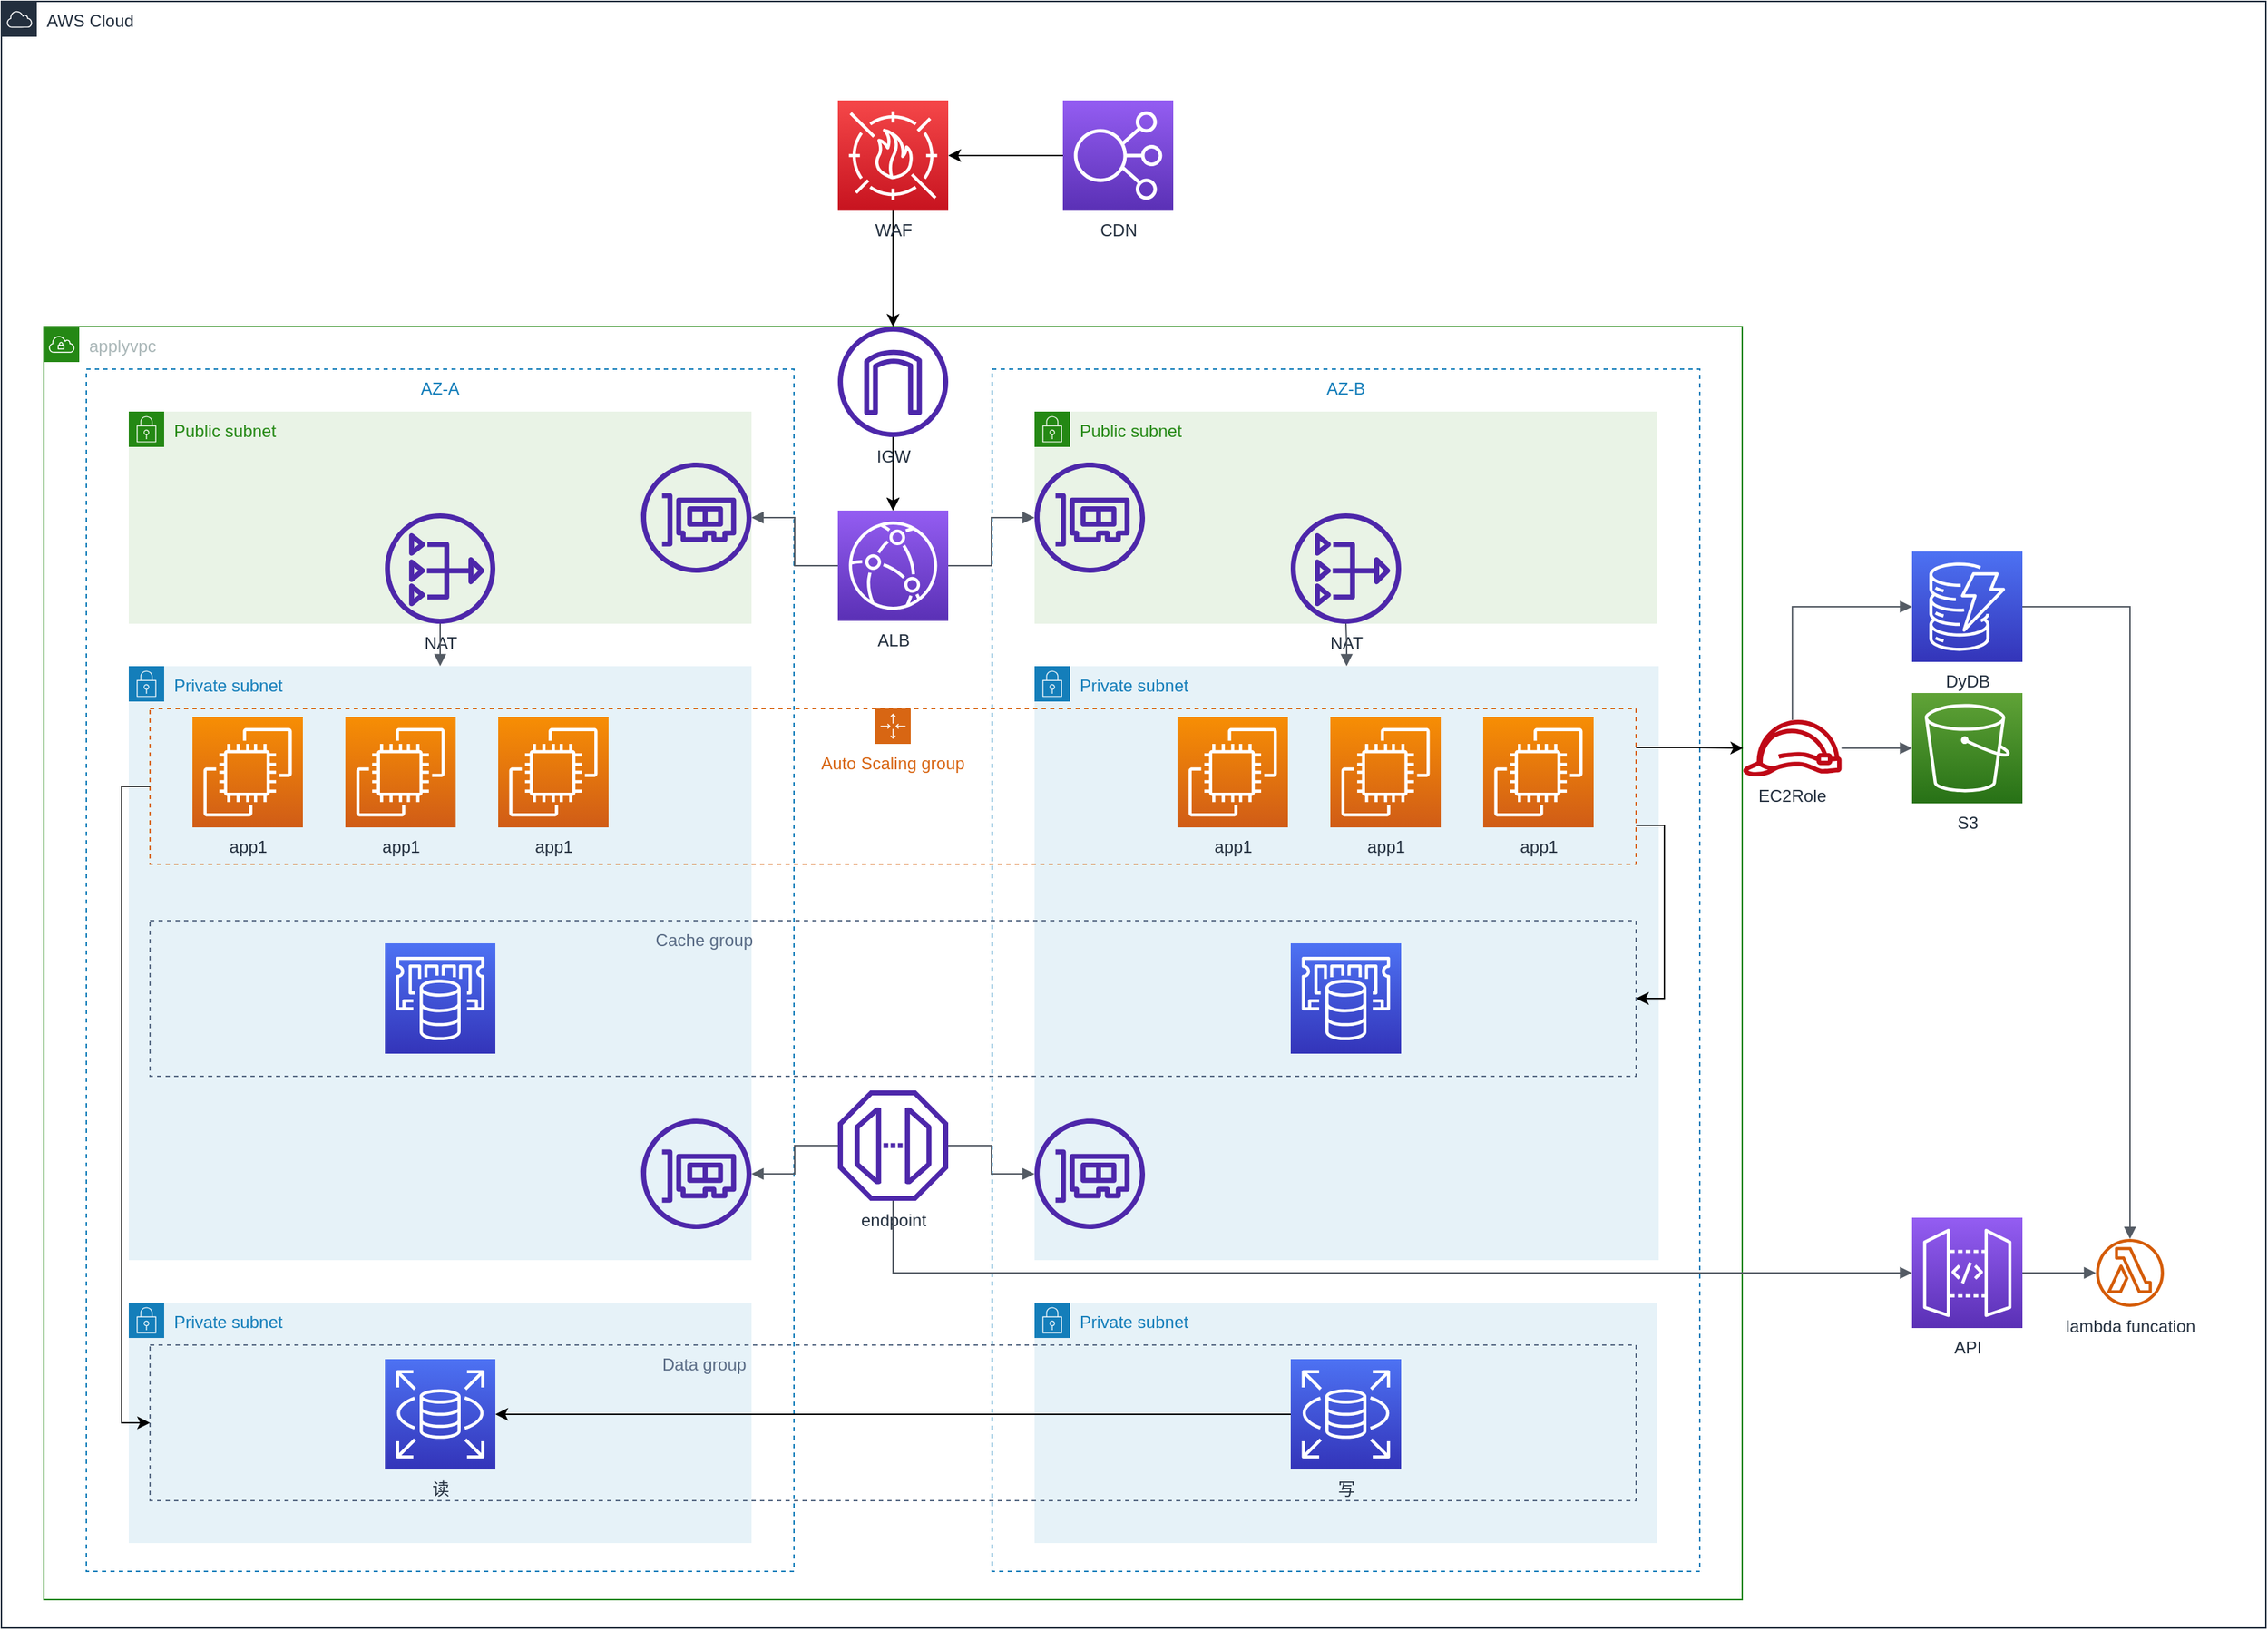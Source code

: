 <mxfile version="21.6.8" type="device">
  <diagram name="第 1 页" id="4O1U1El7lJUe7alZoGo6">
    <mxGraphModel dx="1206" dy="809" grid="1" gridSize="10" guides="1" tooltips="1" connect="1" arrows="1" fold="1" page="1" pageScale="1" pageWidth="827" pageHeight="1169" math="0" shadow="0">
      <root>
        <mxCell id="0" />
        <mxCell id="1" parent="0" />
        <mxCell id="W4qglKuqp0p8A0Aiy3vL-168" value="AWS Cloud" style="points=[[0,0],[0.25,0],[0.5,0],[0.75,0],[1,0],[1,0.25],[1,0.5],[1,0.75],[1,1],[0.75,1],[0.5,1],[0.25,1],[0,1],[0,0.75],[0,0.5],[0,0.25]];outlineConnect=0;gradientColor=none;html=1;whiteSpace=wrap;fontSize=12;fontStyle=0;container=1;pointerEvents=0;collapsible=0;recursiveResize=0;shape=mxgraph.aws4.group;grIcon=mxgraph.aws4.group_aws_cloud;strokeColor=#232F3E;fillColor=none;verticalAlign=top;align=left;spacingLeft=30;fontColor=#232F3E;dashed=0;" parent="1" vertex="1">
          <mxGeometry x="90" y="90" width="1600" height="1150" as="geometry" />
        </mxCell>
        <mxCell id="W4qglKuqp0p8A0Aiy3vL-203" value="applyvpc" style="points=[[0,0],[0.25,0],[0.5,0],[0.75,0],[1,0],[1,0.25],[1,0.5],[1,0.75],[1,1],[0.75,1],[0.5,1],[0.25,1],[0,1],[0,0.75],[0,0.5],[0,0.25]];outlineConnect=0;gradientColor=none;html=1;whiteSpace=wrap;fontSize=12;fontStyle=0;container=1;pointerEvents=0;collapsible=0;recursiveResize=0;shape=mxgraph.aws4.group;grIcon=mxgraph.aws4.group_vpc;strokeColor=#248814;fillColor=none;verticalAlign=top;align=left;spacingLeft=30;fontColor=#AAB7B8;dashed=0;" parent="W4qglKuqp0p8A0Aiy3vL-168" vertex="1">
          <mxGeometry x="30" y="230" width="1200" height="900" as="geometry" />
        </mxCell>
        <mxCell id="W4qglKuqp0p8A0Aiy3vL-227" value="AZ-A" style="fillColor=none;strokeColor=#147EBA;dashed=1;verticalAlign=top;fontStyle=0;fontColor=#147EBA;whiteSpace=wrap;html=1;" parent="W4qglKuqp0p8A0Aiy3vL-203" vertex="1">
          <mxGeometry x="30" y="30" width="500" height="850" as="geometry" />
        </mxCell>
        <mxCell id="W4qglKuqp0p8A0Aiy3vL-228" value="AZ-B" style="fillColor=none;strokeColor=#147EBA;dashed=1;verticalAlign=top;fontStyle=0;fontColor=#147EBA;whiteSpace=wrap;html=1;" parent="W4qglKuqp0p8A0Aiy3vL-203" vertex="1">
          <mxGeometry x="670" y="30" width="500" height="850" as="geometry" />
        </mxCell>
        <mxCell id="W4qglKuqp0p8A0Aiy3vL-309" value="" style="edgeStyle=orthogonalEdgeStyle;rounded=0;orthogonalLoop=1;jettySize=auto;html=1;" parent="W4qglKuqp0p8A0Aiy3vL-203" source="W4qglKuqp0p8A0Aiy3vL-229" target="W4qglKuqp0p8A0Aiy3vL-232" edge="1">
          <mxGeometry relative="1" as="geometry" />
        </mxCell>
        <mxCell id="W4qglKuqp0p8A0Aiy3vL-310" value="" style="edgeStyle=orthogonalEdgeStyle;rounded=0;orthogonalLoop=1;jettySize=auto;html=1;" parent="W4qglKuqp0p8A0Aiy3vL-203" source="W4qglKuqp0p8A0Aiy3vL-229" target="W4qglKuqp0p8A0Aiy3vL-232" edge="1">
          <mxGeometry relative="1" as="geometry" />
        </mxCell>
        <mxCell id="W4qglKuqp0p8A0Aiy3vL-229" value="IGW" style="sketch=0;outlineConnect=0;fontColor=#232F3E;gradientColor=none;fillColor=#4D27AA;strokeColor=none;dashed=0;verticalLabelPosition=bottom;verticalAlign=top;align=center;html=1;fontSize=12;fontStyle=0;aspect=fixed;pointerEvents=1;shape=mxgraph.aws4.internet_gateway;" parent="W4qglKuqp0p8A0Aiy3vL-203" vertex="1">
          <mxGeometry x="561" width="78" height="78" as="geometry" />
        </mxCell>
        <mxCell id="W4qglKuqp0p8A0Aiy3vL-230" value="Public subnet" style="points=[[0,0],[0.25,0],[0.5,0],[0.75,0],[1,0],[1,0.25],[1,0.5],[1,0.75],[1,1],[0.75,1],[0.5,1],[0.25,1],[0,1],[0,0.75],[0,0.5],[0,0.25]];outlineConnect=0;gradientColor=none;html=1;whiteSpace=wrap;fontSize=12;fontStyle=0;container=1;pointerEvents=0;collapsible=0;recursiveResize=0;shape=mxgraph.aws4.group;grIcon=mxgraph.aws4.group_security_group;grStroke=0;strokeColor=#248814;fillColor=#E9F3E6;verticalAlign=top;align=left;spacingLeft=30;fontColor=#248814;dashed=0;" parent="W4qglKuqp0p8A0Aiy3vL-203" vertex="1">
          <mxGeometry x="60" y="60" width="440" height="150" as="geometry" />
        </mxCell>
        <mxCell id="W4qglKuqp0p8A0Aiy3vL-233" value="" style="sketch=0;outlineConnect=0;fontColor=#232F3E;gradientColor=none;fillColor=#4D27AA;strokeColor=none;dashed=0;verticalLabelPosition=bottom;verticalAlign=top;align=center;html=1;fontSize=12;fontStyle=0;aspect=fixed;pointerEvents=1;shape=mxgraph.aws4.elastic_network_interface;" parent="W4qglKuqp0p8A0Aiy3vL-230" vertex="1">
          <mxGeometry x="362" y="36" width="78" height="78" as="geometry" />
        </mxCell>
        <mxCell id="W4qglKuqp0p8A0Aiy3vL-237" value="NAT" style="sketch=0;outlineConnect=0;fontColor=#232F3E;gradientColor=none;fillColor=#4D27AA;strokeColor=none;dashed=0;verticalLabelPosition=bottom;verticalAlign=top;align=center;html=1;fontSize=12;fontStyle=0;aspect=fixed;pointerEvents=1;shape=mxgraph.aws4.nat_gateway;" parent="W4qglKuqp0p8A0Aiy3vL-230" vertex="1">
          <mxGeometry x="181" y="72" width="78" height="78" as="geometry" />
        </mxCell>
        <mxCell id="W4qglKuqp0p8A0Aiy3vL-231" value="Public subnet" style="points=[[0,0],[0.25,0],[0.5,0],[0.75,0],[1,0],[1,0.25],[1,0.5],[1,0.75],[1,1],[0.75,1],[0.5,1],[0.25,1],[0,1],[0,0.75],[0,0.5],[0,0.25]];outlineConnect=0;gradientColor=none;html=1;whiteSpace=wrap;fontSize=12;fontStyle=0;container=1;pointerEvents=0;collapsible=0;recursiveResize=0;shape=mxgraph.aws4.group;grIcon=mxgraph.aws4.group_security_group;grStroke=0;strokeColor=#248814;fillColor=#E9F3E6;verticalAlign=top;align=left;spacingLeft=30;fontColor=#248814;dashed=0;" parent="W4qglKuqp0p8A0Aiy3vL-203" vertex="1">
          <mxGeometry x="700" y="60" width="440" height="150" as="geometry" />
        </mxCell>
        <mxCell id="W4qglKuqp0p8A0Aiy3vL-234" value="" style="sketch=0;outlineConnect=0;fontColor=#232F3E;gradientColor=none;fillColor=#4D27AA;strokeColor=none;dashed=0;verticalLabelPosition=bottom;verticalAlign=top;align=center;html=1;fontSize=12;fontStyle=0;aspect=fixed;pointerEvents=1;shape=mxgraph.aws4.elastic_network_interface;" parent="W4qglKuqp0p8A0Aiy3vL-231" vertex="1">
          <mxGeometry y="36" width="78" height="78" as="geometry" />
        </mxCell>
        <mxCell id="W4qglKuqp0p8A0Aiy3vL-238" value="NAT" style="sketch=0;outlineConnect=0;fontColor=#232F3E;gradientColor=none;fillColor=#4D27AA;strokeColor=none;dashed=0;verticalLabelPosition=bottom;verticalAlign=top;align=center;html=1;fontSize=12;fontStyle=0;aspect=fixed;pointerEvents=1;shape=mxgraph.aws4.nat_gateway;" parent="W4qglKuqp0p8A0Aiy3vL-231" vertex="1">
          <mxGeometry x="181" y="72" width="78" height="78" as="geometry" />
        </mxCell>
        <mxCell id="W4qglKuqp0p8A0Aiy3vL-232" value="ALB" style="sketch=0;points=[[0,0,0],[0.25,0,0],[0.5,0,0],[0.75,0,0],[1,0,0],[0,1,0],[0.25,1,0],[0.5,1,0],[0.75,1,0],[1,1,0],[0,0.25,0],[0,0.5,0],[0,0.75,0],[1,0.25,0],[1,0.5,0],[1,0.75,0]];outlineConnect=0;fontColor=#232F3E;gradientColor=#945DF2;gradientDirection=north;fillColor=#5A30B5;strokeColor=#ffffff;dashed=0;verticalLabelPosition=bottom;verticalAlign=top;align=center;html=1;fontSize=12;fontStyle=0;aspect=fixed;shape=mxgraph.aws4.resourceIcon;resIcon=mxgraph.aws4.cloudfront;" parent="W4qglKuqp0p8A0Aiy3vL-203" vertex="1">
          <mxGeometry x="561" y="130" width="78" height="78" as="geometry" />
        </mxCell>
        <mxCell id="W4qglKuqp0p8A0Aiy3vL-235" value="" style="edgeStyle=orthogonalEdgeStyle;html=1;endArrow=none;elbow=vertical;startArrow=block;startFill=1;strokeColor=#545B64;rounded=0;entryX=0;entryY=0.5;entryDx=0;entryDy=0;entryPerimeter=0;" parent="W4qglKuqp0p8A0Aiy3vL-203" source="W4qglKuqp0p8A0Aiy3vL-233" target="W4qglKuqp0p8A0Aiy3vL-232" edge="1">
          <mxGeometry width="100" relative="1" as="geometry">
            <mxPoint x="540" y="280" as="sourcePoint" />
            <mxPoint x="640" y="280" as="targetPoint" />
          </mxGeometry>
        </mxCell>
        <mxCell id="W4qglKuqp0p8A0Aiy3vL-236" value="" style="edgeStyle=orthogonalEdgeStyle;html=1;endArrow=block;elbow=vertical;startArrow=none;endFill=1;strokeColor=#545B64;rounded=0;exitX=1;exitY=0.5;exitDx=0;exitDy=0;exitPerimeter=0;" parent="W4qglKuqp0p8A0Aiy3vL-203" source="W4qglKuqp0p8A0Aiy3vL-232" target="W4qglKuqp0p8A0Aiy3vL-234" edge="1">
          <mxGeometry width="100" relative="1" as="geometry">
            <mxPoint x="540" y="280" as="sourcePoint" />
            <mxPoint x="640" y="280" as="targetPoint" />
          </mxGeometry>
        </mxCell>
        <mxCell id="W4qglKuqp0p8A0Aiy3vL-239" value="Private subnet" style="points=[[0,0],[0.25,0],[0.5,0],[0.75,0],[1,0],[1,0.25],[1,0.5],[1,0.75],[1,1],[0.75,1],[0.5,1],[0.25,1],[0,1],[0,0.75],[0,0.5],[0,0.25]];outlineConnect=0;gradientColor=none;html=1;whiteSpace=wrap;fontSize=12;fontStyle=0;container=1;pointerEvents=0;collapsible=0;recursiveResize=0;shape=mxgraph.aws4.group;grIcon=mxgraph.aws4.group_security_group;grStroke=0;strokeColor=#147EBA;fillColor=#E6F2F8;verticalAlign=top;align=left;spacingLeft=30;fontColor=#147EBA;dashed=0;" parent="W4qglKuqp0p8A0Aiy3vL-203" vertex="1">
          <mxGeometry x="60" y="240" width="440" height="420" as="geometry" />
        </mxCell>
        <mxCell id="W4qglKuqp0p8A0Aiy3vL-332" value="" style="sketch=0;outlineConnect=0;fontColor=#232F3E;gradientColor=none;fillColor=#4D27AA;strokeColor=none;dashed=0;verticalLabelPosition=bottom;verticalAlign=top;align=center;html=1;fontSize=12;fontStyle=0;aspect=fixed;pointerEvents=1;shape=mxgraph.aws4.elastic_network_interface;" parent="W4qglKuqp0p8A0Aiy3vL-239" vertex="1">
          <mxGeometry x="362" y="320" width="78" height="78" as="geometry" />
        </mxCell>
        <mxCell id="W4qglKuqp0p8A0Aiy3vL-244" value="Private subnet" style="points=[[0,0],[0.25,0],[0.5,0],[0.75,0],[1,0],[1,0.25],[1,0.5],[1,0.75],[1,1],[0.75,1],[0.5,1],[0.25,1],[0,1],[0,0.75],[0,0.5],[0,0.25]];outlineConnect=0;gradientColor=none;html=1;whiteSpace=wrap;fontSize=12;fontStyle=0;container=1;pointerEvents=0;collapsible=0;recursiveResize=0;shape=mxgraph.aws4.group;grIcon=mxgraph.aws4.group_security_group;grStroke=0;strokeColor=#147EBA;fillColor=#E6F2F8;verticalAlign=top;align=left;spacingLeft=30;fontColor=#147EBA;dashed=0;" parent="W4qglKuqp0p8A0Aiy3vL-203" vertex="1">
          <mxGeometry x="700" y="240" width="441" height="420" as="geometry" />
        </mxCell>
        <mxCell id="W4qglKuqp0p8A0Aiy3vL-331" value="" style="sketch=0;outlineConnect=0;fontColor=#232F3E;gradientColor=none;fillColor=#4D27AA;strokeColor=none;dashed=0;verticalLabelPosition=bottom;verticalAlign=top;align=center;html=1;fontSize=12;fontStyle=0;aspect=fixed;pointerEvents=1;shape=mxgraph.aws4.elastic_network_interface;" parent="W4qglKuqp0p8A0Aiy3vL-244" vertex="1">
          <mxGeometry y="320" width="78" height="78" as="geometry" />
        </mxCell>
        <mxCell id="W4qglKuqp0p8A0Aiy3vL-329" style="edgeStyle=orthogonalEdgeStyle;rounded=0;orthogonalLoop=1;jettySize=auto;html=1;exitX=1;exitY=0.75;exitDx=0;exitDy=0;entryX=1;entryY=0.5;entryDx=0;entryDy=0;" parent="W4qglKuqp0p8A0Aiy3vL-203" source="W4qglKuqp0p8A0Aiy3vL-251" target="W4qglKuqp0p8A0Aiy3vL-255" edge="1">
          <mxGeometry relative="1" as="geometry" />
        </mxCell>
        <mxCell id="W4qglKuqp0p8A0Aiy3vL-251" value="Auto Scaling group" style="points=[[0,0],[0.25,0],[0.5,0],[0.75,0],[1,0],[1,0.25],[1,0.5],[1,0.75],[1,1],[0.75,1],[0.5,1],[0.25,1],[0,1],[0,0.75],[0,0.5],[0,0.25]];outlineConnect=0;gradientColor=none;html=1;whiteSpace=wrap;fontSize=12;fontStyle=0;container=1;pointerEvents=0;collapsible=0;recursiveResize=0;shape=mxgraph.aws4.groupCenter;grIcon=mxgraph.aws4.group_auto_scaling_group;grStroke=1;strokeColor=#D86613;fillColor=none;verticalAlign=top;align=center;fontColor=#D86613;dashed=1;spacingTop=25;" parent="W4qglKuqp0p8A0Aiy3vL-203" vertex="1">
          <mxGeometry x="75" y="270" width="1050" height="110" as="geometry" />
        </mxCell>
        <mxCell id="W4qglKuqp0p8A0Aiy3vL-247" value="app1" style="sketch=0;points=[[0,0,0],[0.25,0,0],[0.5,0,0],[0.75,0,0],[1,0,0],[0,1,0],[0.25,1,0],[0.5,1,0],[0.75,1,0],[1,1,0],[0,0.25,0],[0,0.5,0],[0,0.75,0],[1,0.25,0],[1,0.5,0],[1,0.75,0]];outlineConnect=0;fontColor=#232F3E;gradientColor=#F78E04;gradientDirection=north;fillColor=#D05C17;strokeColor=#ffffff;dashed=0;verticalLabelPosition=bottom;verticalAlign=top;align=center;html=1;fontSize=12;fontStyle=0;aspect=fixed;shape=mxgraph.aws4.resourceIcon;resIcon=mxgraph.aws4.ec2;" parent="W4qglKuqp0p8A0Aiy3vL-251" vertex="1">
          <mxGeometry x="942" y="6" width="78" height="78" as="geometry" />
        </mxCell>
        <mxCell id="W4qglKuqp0p8A0Aiy3vL-246" value="app1" style="sketch=0;points=[[0,0,0],[0.25,0,0],[0.5,0,0],[0.75,0,0],[1,0,0],[0,1,0],[0.25,1,0],[0.5,1,0],[0.75,1,0],[1,1,0],[0,0.25,0],[0,0.5,0],[0,0.75,0],[1,0.25,0],[1,0.5,0],[1,0.75,0]];outlineConnect=0;fontColor=#232F3E;gradientColor=#F78E04;gradientDirection=north;fillColor=#D05C17;strokeColor=#ffffff;dashed=0;verticalLabelPosition=bottom;verticalAlign=top;align=center;html=1;fontSize=12;fontStyle=0;aspect=fixed;shape=mxgraph.aws4.resourceIcon;resIcon=mxgraph.aws4.ec2;" parent="W4qglKuqp0p8A0Aiy3vL-251" vertex="1">
          <mxGeometry x="834" y="6" width="78" height="78" as="geometry" />
        </mxCell>
        <mxCell id="W4qglKuqp0p8A0Aiy3vL-245" value="app1" style="sketch=0;points=[[0,0,0],[0.25,0,0],[0.5,0,0],[0.75,0,0],[1,0,0],[0,1,0],[0.25,1,0],[0.5,1,0],[0.75,1,0],[1,1,0],[0,0.25,0],[0,0.5,0],[0,0.75,0],[1,0.25,0],[1,0.5,0],[1,0.75,0]];outlineConnect=0;fontColor=#232F3E;gradientColor=#F78E04;gradientDirection=north;fillColor=#D05C17;strokeColor=#ffffff;dashed=0;verticalLabelPosition=bottom;verticalAlign=top;align=center;html=1;fontSize=12;fontStyle=0;aspect=fixed;shape=mxgraph.aws4.resourceIcon;resIcon=mxgraph.aws4.ec2;" parent="W4qglKuqp0p8A0Aiy3vL-251" vertex="1">
          <mxGeometry x="726" y="6" width="78" height="78" as="geometry" />
        </mxCell>
        <mxCell id="W4qglKuqp0p8A0Aiy3vL-243" value="app1" style="sketch=0;points=[[0,0,0],[0.25,0,0],[0.5,0,0],[0.75,0,0],[1,0,0],[0,1,0],[0.25,1,0],[0.5,1,0],[0.75,1,0],[1,1,0],[0,0.25,0],[0,0.5,0],[0,0.75,0],[1,0.25,0],[1,0.5,0],[1,0.75,0]];outlineConnect=0;fontColor=#232F3E;gradientColor=#F78E04;gradientDirection=north;fillColor=#D05C17;strokeColor=#ffffff;dashed=0;verticalLabelPosition=bottom;verticalAlign=top;align=center;html=1;fontSize=12;fontStyle=0;aspect=fixed;shape=mxgraph.aws4.resourceIcon;resIcon=mxgraph.aws4.ec2;" parent="W4qglKuqp0p8A0Aiy3vL-251" vertex="1">
          <mxGeometry x="246" y="6" width="78" height="78" as="geometry" />
        </mxCell>
        <mxCell id="W4qglKuqp0p8A0Aiy3vL-241" value="app1" style="sketch=0;points=[[0,0,0],[0.25,0,0],[0.5,0,0],[0.75,0,0],[1,0,0],[0,1,0],[0.25,1,0],[0.5,1,0],[0.75,1,0],[1,1,0],[0,0.25,0],[0,0.5,0],[0,0.75,0],[1,0.25,0],[1,0.5,0],[1,0.75,0]];outlineConnect=0;fontColor=#232F3E;gradientColor=#F78E04;gradientDirection=north;fillColor=#D05C17;strokeColor=#ffffff;dashed=0;verticalLabelPosition=bottom;verticalAlign=top;align=center;html=1;fontSize=12;fontStyle=0;aspect=fixed;shape=mxgraph.aws4.resourceIcon;resIcon=mxgraph.aws4.ec2;" parent="W4qglKuqp0p8A0Aiy3vL-251" vertex="1">
          <mxGeometry x="30" y="6" width="78" height="78" as="geometry" />
        </mxCell>
        <mxCell id="W4qglKuqp0p8A0Aiy3vL-242" value="app1" style="sketch=0;points=[[0,0,0],[0.25,0,0],[0.5,0,0],[0.75,0,0],[1,0,0],[0,1,0],[0.25,1,0],[0.5,1,0],[0.75,1,0],[1,1,0],[0,0.25,0],[0,0.5,0],[0,0.75,0],[1,0.25,0],[1,0.5,0],[1,0.75,0]];outlineConnect=0;fontColor=#232F3E;gradientColor=#F78E04;gradientDirection=north;fillColor=#D05C17;strokeColor=#ffffff;dashed=0;verticalLabelPosition=bottom;verticalAlign=top;align=center;html=1;fontSize=12;fontStyle=0;aspect=fixed;shape=mxgraph.aws4.resourceIcon;resIcon=mxgraph.aws4.ec2;" parent="W4qglKuqp0p8A0Aiy3vL-251" vertex="1">
          <mxGeometry x="138" y="6" width="78" height="78" as="geometry" />
        </mxCell>
        <mxCell id="W4qglKuqp0p8A0Aiy3vL-253" value="" style="edgeStyle=orthogonalEdgeStyle;html=1;endArrow=none;elbow=vertical;startArrow=block;startFill=1;strokeColor=#545B64;rounded=0;" parent="W4qglKuqp0p8A0Aiy3vL-203" source="W4qglKuqp0p8A0Aiy3vL-239" target="W4qglKuqp0p8A0Aiy3vL-237" edge="1">
          <mxGeometry width="100" relative="1" as="geometry">
            <mxPoint x="400" y="460" as="sourcePoint" />
            <mxPoint x="300" y="460" as="targetPoint" />
          </mxGeometry>
        </mxCell>
        <mxCell id="W4qglKuqp0p8A0Aiy3vL-254" value="" style="edgeStyle=orthogonalEdgeStyle;html=1;endArrow=none;elbow=vertical;startArrow=block;startFill=1;strokeColor=#545B64;rounded=0;" parent="W4qglKuqp0p8A0Aiy3vL-203" source="W4qglKuqp0p8A0Aiy3vL-244" target="W4qglKuqp0p8A0Aiy3vL-238" edge="1">
          <mxGeometry width="100" relative="1" as="geometry">
            <mxPoint x="400" y="460" as="sourcePoint" />
            <mxPoint x="300" y="460" as="targetPoint" />
          </mxGeometry>
        </mxCell>
        <mxCell id="W4qglKuqp0p8A0Aiy3vL-255" value="Cache group&amp;nbsp; &amp;nbsp; &amp;nbsp; &amp;nbsp; &amp;nbsp; &amp;nbsp; &amp;nbsp; &amp;nbsp; &amp;nbsp; &amp;nbsp; &amp;nbsp; &amp;nbsp; &amp;nbsp; &amp;nbsp; &amp;nbsp; &amp;nbsp; &amp;nbsp; &amp;nbsp; &amp;nbsp; &amp;nbsp; &amp;nbsp; &amp;nbsp; &amp;nbsp; &amp;nbsp; &amp;nbsp; &amp;nbsp; &amp;nbsp; &amp;nbsp; &amp;nbsp; &amp;nbsp; &amp;nbsp; &amp;nbsp; &amp;nbsp; &amp;nbsp; &amp;nbsp; &amp;nbsp; &amp;nbsp; &amp;nbsp; &amp;nbsp; &amp;nbsp;&amp;nbsp;" style="fillColor=none;strokeColor=#5A6C86;dashed=1;verticalAlign=top;fontStyle=0;fontColor=#5A6C86;whiteSpace=wrap;html=1;" parent="W4qglKuqp0p8A0Aiy3vL-203" vertex="1">
          <mxGeometry x="75" y="420" width="1050" height="110" as="geometry" />
        </mxCell>
        <mxCell id="W4qglKuqp0p8A0Aiy3vL-256" value="" style="sketch=0;points=[[0,0,0],[0.25,0,0],[0.5,0,0],[0.75,0,0],[1,0,0],[0,1,0],[0.25,1,0],[0.5,1,0],[0.75,1,0],[1,1,0],[0,0.25,0],[0,0.5,0],[0,0.75,0],[1,0.25,0],[1,0.5,0],[1,0.75,0]];outlineConnect=0;fontColor=#232F3E;gradientColor=#4D72F3;gradientDirection=north;fillColor=#3334B9;strokeColor=#ffffff;dashed=0;verticalLabelPosition=bottom;verticalAlign=top;align=center;html=1;fontSize=12;fontStyle=0;aspect=fixed;shape=mxgraph.aws4.resourceIcon;resIcon=mxgraph.aws4.elasticache;" parent="W4qglKuqp0p8A0Aiy3vL-203" vertex="1">
          <mxGeometry x="241" y="436" width="78" height="78" as="geometry" />
        </mxCell>
        <mxCell id="W4qglKuqp0p8A0Aiy3vL-257" value="" style="sketch=0;points=[[0,0,0],[0.25,0,0],[0.5,0,0],[0.75,0,0],[1,0,0],[0,1,0],[0.25,1,0],[0.5,1,0],[0.75,1,0],[1,1,0],[0,0.25,0],[0,0.5,0],[0,0.75,0],[1,0.25,0],[1,0.5,0],[1,0.75,0]];outlineConnect=0;fontColor=#232F3E;gradientColor=#4D72F3;gradientDirection=north;fillColor=#3334B9;strokeColor=#ffffff;dashed=0;verticalLabelPosition=bottom;verticalAlign=top;align=center;html=1;fontSize=12;fontStyle=0;aspect=fixed;shape=mxgraph.aws4.resourceIcon;resIcon=mxgraph.aws4.elasticache;" parent="W4qglKuqp0p8A0Aiy3vL-203" vertex="1">
          <mxGeometry x="881" y="436" width="78" height="78" as="geometry" />
        </mxCell>
        <mxCell id="W4qglKuqp0p8A0Aiy3vL-260" value="Private subnet" style="points=[[0,0],[0.25,0],[0.5,0],[0.75,0],[1,0],[1,0.25],[1,0.5],[1,0.75],[1,1],[0.75,1],[0.5,1],[0.25,1],[0,1],[0,0.75],[0,0.5],[0,0.25]];outlineConnect=0;gradientColor=none;html=1;whiteSpace=wrap;fontSize=12;fontStyle=0;container=1;pointerEvents=0;collapsible=0;recursiveResize=0;shape=mxgraph.aws4.group;grIcon=mxgraph.aws4.group_security_group;grStroke=0;strokeColor=#147EBA;fillColor=#E6F2F8;verticalAlign=top;align=left;spacingLeft=30;fontColor=#147EBA;dashed=0;" parent="W4qglKuqp0p8A0Aiy3vL-203" vertex="1">
          <mxGeometry x="60" y="690" width="440" height="170" as="geometry" />
        </mxCell>
        <mxCell id="W4qglKuqp0p8A0Aiy3vL-261" value="Private subnet" style="points=[[0,0],[0.25,0],[0.5,0],[0.75,0],[1,0],[1,0.25],[1,0.5],[1,0.75],[1,1],[0.75,1],[0.5,1],[0.25,1],[0,1],[0,0.75],[0,0.5],[0,0.25]];outlineConnect=0;gradientColor=none;html=1;whiteSpace=wrap;fontSize=12;fontStyle=0;container=1;pointerEvents=0;collapsible=0;recursiveResize=0;shape=mxgraph.aws4.group;grIcon=mxgraph.aws4.group_security_group;grStroke=0;strokeColor=#147EBA;fillColor=#E6F2F8;verticalAlign=top;align=left;spacingLeft=30;fontColor=#147EBA;dashed=0;" parent="W4qglKuqp0p8A0Aiy3vL-203" vertex="1">
          <mxGeometry x="700" y="690" width="440" height="170" as="geometry" />
        </mxCell>
        <mxCell id="W4qglKuqp0p8A0Aiy3vL-262" value="Data group&amp;nbsp; &amp;nbsp; &amp;nbsp; &amp;nbsp; &amp;nbsp; &amp;nbsp; &amp;nbsp; &amp;nbsp; &amp;nbsp; &amp;nbsp; &amp;nbsp; &amp;nbsp; &amp;nbsp; &amp;nbsp; &amp;nbsp; &amp;nbsp; &amp;nbsp; &amp;nbsp; &amp;nbsp; &amp;nbsp; &amp;nbsp; &amp;nbsp; &amp;nbsp; &amp;nbsp; &amp;nbsp; &amp;nbsp; &amp;nbsp; &amp;nbsp; &amp;nbsp; &amp;nbsp; &amp;nbsp; &amp;nbsp; &amp;nbsp; &amp;nbsp; &amp;nbsp; &amp;nbsp; &amp;nbsp; &amp;nbsp; &amp;nbsp; &amp;nbsp;&amp;nbsp;" style="fillColor=none;strokeColor=#5A6C86;dashed=1;verticalAlign=top;fontStyle=0;fontColor=#5A6C86;whiteSpace=wrap;html=1;" parent="W4qglKuqp0p8A0Aiy3vL-203" vertex="1">
          <mxGeometry x="75" y="720" width="1050" height="110" as="geometry" />
        </mxCell>
        <mxCell id="W4qglKuqp0p8A0Aiy3vL-301" style="edgeStyle=orthogonalEdgeStyle;rounded=0;orthogonalLoop=1;jettySize=auto;html=1;exitX=0;exitY=0.5;exitDx=0;exitDy=0;exitPerimeter=0;" parent="W4qglKuqp0p8A0Aiy3vL-203" source="W4qglKuqp0p8A0Aiy3vL-299" target="W4qglKuqp0p8A0Aiy3vL-300" edge="1">
          <mxGeometry relative="1" as="geometry" />
        </mxCell>
        <mxCell id="W4qglKuqp0p8A0Aiy3vL-299" value="写" style="sketch=0;points=[[0,0,0],[0.25,0,0],[0.5,0,0],[0.75,0,0],[1,0,0],[0,1,0],[0.25,1,0],[0.5,1,0],[0.75,1,0],[1,1,0],[0,0.25,0],[0,0.5,0],[0,0.75,0],[1,0.25,0],[1,0.5,0],[1,0.75,0]];outlineConnect=0;fontColor=#232F3E;gradientColor=#4D72F3;gradientDirection=north;fillColor=#3334B9;strokeColor=#ffffff;dashed=0;verticalLabelPosition=bottom;verticalAlign=top;align=center;html=1;fontSize=12;fontStyle=0;aspect=fixed;shape=mxgraph.aws4.resourceIcon;resIcon=mxgraph.aws4.rds;" parent="W4qglKuqp0p8A0Aiy3vL-203" vertex="1">
          <mxGeometry x="881" y="730" width="78" height="78" as="geometry" />
        </mxCell>
        <mxCell id="W4qglKuqp0p8A0Aiy3vL-300" value="读" style="sketch=0;points=[[0,0,0],[0.25,0,0],[0.5,0,0],[0.75,0,0],[1,0,0],[0,1,0],[0.25,1,0],[0.5,1,0],[0.75,1,0],[1,1,0],[0,0.25,0],[0,0.5,0],[0,0.75,0],[1,0.25,0],[1,0.5,0],[1,0.75,0]];outlineConnect=0;fontColor=#232F3E;gradientColor=#4D72F3;gradientDirection=north;fillColor=#3334B9;strokeColor=#ffffff;dashed=0;verticalLabelPosition=bottom;verticalAlign=top;align=center;html=1;fontSize=12;fontStyle=0;aspect=fixed;shape=mxgraph.aws4.resourceIcon;resIcon=mxgraph.aws4.rds;" parent="W4qglKuqp0p8A0Aiy3vL-203" vertex="1">
          <mxGeometry x="241" y="730" width="78" height="78" as="geometry" />
        </mxCell>
        <mxCell id="W4qglKuqp0p8A0Aiy3vL-326" value="endpoint" style="sketch=0;outlineConnect=0;fontColor=#232F3E;gradientColor=none;fillColor=#4D27AA;strokeColor=none;dashed=0;verticalLabelPosition=bottom;verticalAlign=top;align=center;html=1;fontSize=12;fontStyle=0;aspect=fixed;pointerEvents=1;shape=mxgraph.aws4.endpoint;" parent="W4qglKuqp0p8A0Aiy3vL-203" vertex="1">
          <mxGeometry x="561" y="540" width="78" height="78" as="geometry" />
        </mxCell>
        <mxCell id="W4qglKuqp0p8A0Aiy3vL-333" value="" style="edgeStyle=orthogonalEdgeStyle;html=1;endArrow=block;elbow=vertical;startArrow=none;endFill=1;strokeColor=#545B64;rounded=0;" parent="W4qglKuqp0p8A0Aiy3vL-203" source="W4qglKuqp0p8A0Aiy3vL-326" target="W4qglKuqp0p8A0Aiy3vL-331" edge="1">
          <mxGeometry width="100" relative="1" as="geometry">
            <mxPoint x="820" y="570" as="sourcePoint" />
            <mxPoint x="920" y="570" as="targetPoint" />
          </mxGeometry>
        </mxCell>
        <mxCell id="W4qglKuqp0p8A0Aiy3vL-334" value="" style="edgeStyle=orthogonalEdgeStyle;html=1;endArrow=none;elbow=vertical;startArrow=block;startFill=1;strokeColor=#545B64;rounded=0;" parent="W4qglKuqp0p8A0Aiy3vL-203" source="W4qglKuqp0p8A0Aiy3vL-332" target="W4qglKuqp0p8A0Aiy3vL-326" edge="1">
          <mxGeometry width="100" relative="1" as="geometry">
            <mxPoint x="820" y="570" as="sourcePoint" />
            <mxPoint x="920" y="570" as="targetPoint" />
          </mxGeometry>
        </mxCell>
        <mxCell id="W4qglKuqp0p8A0Aiy3vL-303" style="edgeStyle=orthogonalEdgeStyle;rounded=0;orthogonalLoop=1;jettySize=auto;html=1;exitX=0;exitY=0.5;exitDx=0;exitDy=0;entryX=0;entryY=0.5;entryDx=0;entryDy=0;" parent="W4qglKuqp0p8A0Aiy3vL-203" source="W4qglKuqp0p8A0Aiy3vL-251" target="W4qglKuqp0p8A0Aiy3vL-262" edge="1">
          <mxGeometry relative="1" as="geometry" />
        </mxCell>
        <mxCell id="W4qglKuqp0p8A0Aiy3vL-307" style="edgeStyle=orthogonalEdgeStyle;rounded=0;orthogonalLoop=1;jettySize=auto;html=1;exitX=0.5;exitY=1;exitDx=0;exitDy=0;exitPerimeter=0;" parent="W4qglKuqp0p8A0Aiy3vL-168" source="W4qglKuqp0p8A0Aiy3vL-304" target="W4qglKuqp0p8A0Aiy3vL-229" edge="1">
          <mxGeometry relative="1" as="geometry" />
        </mxCell>
        <mxCell id="W4qglKuqp0p8A0Aiy3vL-304" value="WAF" style="sketch=0;points=[[0,0,0],[0.25,0,0],[0.5,0,0],[0.75,0,0],[1,0,0],[0,1,0],[0.25,1,0],[0.5,1,0],[0.75,1,0],[1,1,0],[0,0.25,0],[0,0.5,0],[0,0.75,0],[1,0.25,0],[1,0.5,0],[1,0.75,0]];outlineConnect=0;fontColor=#232F3E;gradientColor=#F54749;gradientDirection=north;fillColor=#C7131F;strokeColor=#ffffff;dashed=0;verticalLabelPosition=bottom;verticalAlign=top;align=center;html=1;fontSize=12;fontStyle=0;aspect=fixed;shape=mxgraph.aws4.resourceIcon;resIcon=mxgraph.aws4.waf;" parent="W4qglKuqp0p8A0Aiy3vL-168" vertex="1">
          <mxGeometry x="591" y="70" width="78" height="78" as="geometry" />
        </mxCell>
        <mxCell id="W4qglKuqp0p8A0Aiy3vL-306" style="edgeStyle=orthogonalEdgeStyle;rounded=0;orthogonalLoop=1;jettySize=auto;html=1;exitX=0;exitY=0.5;exitDx=0;exitDy=0;exitPerimeter=0;" parent="W4qglKuqp0p8A0Aiy3vL-168" source="W4qglKuqp0p8A0Aiy3vL-305" target="W4qglKuqp0p8A0Aiy3vL-304" edge="1">
          <mxGeometry relative="1" as="geometry" />
        </mxCell>
        <mxCell id="W4qglKuqp0p8A0Aiy3vL-305" value="CDN" style="sketch=0;points=[[0,0,0],[0.25,0,0],[0.5,0,0],[0.75,0,0],[1,0,0],[0,1,0],[0.25,1,0],[0.5,1,0],[0.75,1,0],[1,1,0],[0,0.25,0],[0,0.5,0],[0,0.75,0],[1,0.25,0],[1,0.5,0],[1,0.75,0]];outlineConnect=0;fontColor=#232F3E;gradientColor=#945DF2;gradientDirection=north;fillColor=#5A30B5;strokeColor=#ffffff;dashed=0;verticalLabelPosition=bottom;verticalAlign=top;align=center;html=1;fontSize=12;fontStyle=0;aspect=fixed;shape=mxgraph.aws4.resourceIcon;resIcon=mxgraph.aws4.elastic_load_balancing;" parent="W4qglKuqp0p8A0Aiy3vL-168" vertex="1">
          <mxGeometry x="750" y="70" width="78" height="78" as="geometry" />
        </mxCell>
        <mxCell id="W4qglKuqp0p8A0Aiy3vL-318" value="EC2Role" style="sketch=0;outlineConnect=0;fontColor=#232F3E;gradientColor=none;fillColor=#BF0816;strokeColor=none;dashed=0;verticalLabelPosition=bottom;verticalAlign=top;align=center;html=1;fontSize=12;fontStyle=0;aspect=fixed;pointerEvents=1;shape=mxgraph.aws4.role;" parent="W4qglKuqp0p8A0Aiy3vL-168" vertex="1">
          <mxGeometry x="1230" y="508" width="70.91" height="40" as="geometry" />
        </mxCell>
        <mxCell id="W4qglKuqp0p8A0Aiy3vL-319" value="S3" style="sketch=0;points=[[0,0,0],[0.25,0,0],[0.5,0,0],[0.75,0,0],[1,0,0],[0,1,0],[0.25,1,0],[0.5,1,0],[0.75,1,0],[1,1,0],[0,0.25,0],[0,0.5,0],[0,0.75,0],[1,0.25,0],[1,0.5,0],[1,0.75,0]];outlineConnect=0;fontColor=#232F3E;gradientColor=#60A337;gradientDirection=north;fillColor=#277116;strokeColor=#ffffff;dashed=0;verticalLabelPosition=bottom;verticalAlign=top;align=center;html=1;fontSize=12;fontStyle=0;aspect=fixed;shape=mxgraph.aws4.resourceIcon;resIcon=mxgraph.aws4.s3;" parent="W4qglKuqp0p8A0Aiy3vL-168" vertex="1">
          <mxGeometry x="1350" y="489" width="78" height="78" as="geometry" />
        </mxCell>
        <mxCell id="W4qglKuqp0p8A0Aiy3vL-320" value="DyDB" style="sketch=0;points=[[0,0,0],[0.25,0,0],[0.5,0,0],[0.75,0,0],[1,0,0],[0,1,0],[0.25,1,0],[0.5,1,0],[0.75,1,0],[1,1,0],[0,0.25,0],[0,0.5,0],[0,0.75,0],[1,0.25,0],[1,0.5,0],[1,0.75,0]];outlineConnect=0;fontColor=#232F3E;gradientColor=#4D72F3;gradientDirection=north;fillColor=#3334B9;strokeColor=#ffffff;dashed=0;verticalLabelPosition=bottom;verticalAlign=top;align=center;html=1;fontSize=12;fontStyle=0;aspect=fixed;shape=mxgraph.aws4.resourceIcon;resIcon=mxgraph.aws4.dynamodb;" parent="W4qglKuqp0p8A0Aiy3vL-168" vertex="1">
          <mxGeometry x="1350" y="389" width="78" height="78" as="geometry" />
        </mxCell>
        <mxCell id="W4qglKuqp0p8A0Aiy3vL-321" value="" style="edgeStyle=orthogonalEdgeStyle;html=1;endArrow=none;elbow=vertical;startArrow=block;startFill=1;strokeColor=#545B64;rounded=0;exitX=0;exitY=0.5;exitDx=0;exitDy=0;exitPerimeter=0;" parent="W4qglKuqp0p8A0Aiy3vL-168" source="W4qglKuqp0p8A0Aiy3vL-320" target="W4qglKuqp0p8A0Aiy3vL-318" edge="1">
          <mxGeometry width="100" relative="1" as="geometry">
            <mxPoint x="980" y="578" as="sourcePoint" />
            <mxPoint x="880" y="578" as="targetPoint" />
          </mxGeometry>
        </mxCell>
        <mxCell id="W4qglKuqp0p8A0Aiy3vL-322" value="" style="edgeStyle=orthogonalEdgeStyle;html=1;endArrow=none;elbow=vertical;startArrow=block;startFill=1;strokeColor=#545B64;rounded=0;exitX=0;exitY=0.5;exitDx=0;exitDy=0;exitPerimeter=0;" parent="W4qglKuqp0p8A0Aiy3vL-168" source="W4qglKuqp0p8A0Aiy3vL-319" target="W4qglKuqp0p8A0Aiy3vL-318" edge="1">
          <mxGeometry width="100" relative="1" as="geometry">
            <mxPoint x="980" y="578" as="sourcePoint" />
            <mxPoint x="880" y="578" as="targetPoint" />
          </mxGeometry>
        </mxCell>
        <mxCell id="W4qglKuqp0p8A0Aiy3vL-323" style="edgeStyle=orthogonalEdgeStyle;rounded=0;orthogonalLoop=1;jettySize=auto;html=1;exitX=1;exitY=0.25;exitDx=0;exitDy=0;" parent="W4qglKuqp0p8A0Aiy3vL-168" source="W4qglKuqp0p8A0Aiy3vL-251" target="W4qglKuqp0p8A0Aiy3vL-318" edge="1">
          <mxGeometry relative="1" as="geometry" />
        </mxCell>
        <mxCell id="W4qglKuqp0p8A0Aiy3vL-324" value="API" style="sketch=0;points=[[0,0,0],[0.25,0,0],[0.5,0,0],[0.75,0,0],[1,0,0],[0,1,0],[0.25,1,0],[0.5,1,0],[0.75,1,0],[1,1,0],[0,0.25,0],[0,0.5,0],[0,0.75,0],[1,0.25,0],[1,0.5,0],[1,0.75,0]];outlineConnect=0;fontColor=#232F3E;gradientColor=#945DF2;gradientDirection=north;fillColor=#5A30B5;strokeColor=#ffffff;dashed=0;verticalLabelPosition=bottom;verticalAlign=top;align=center;html=1;fontSize=12;fontStyle=0;aspect=fixed;shape=mxgraph.aws4.resourceIcon;resIcon=mxgraph.aws4.api_gateway;" parent="W4qglKuqp0p8A0Aiy3vL-168" vertex="1">
          <mxGeometry x="1350" y="860" width="78" height="78" as="geometry" />
        </mxCell>
        <mxCell id="W4qglKuqp0p8A0Aiy3vL-336" value="" style="edgeStyle=orthogonalEdgeStyle;html=1;endArrow=none;elbow=vertical;startArrow=block;startFill=1;strokeColor=#545B64;rounded=0;" parent="W4qglKuqp0p8A0Aiy3vL-168" source="W4qglKuqp0p8A0Aiy3vL-324" target="W4qglKuqp0p8A0Aiy3vL-326" edge="1">
          <mxGeometry width="100" relative="1" as="geometry">
            <mxPoint x="850" y="800" as="sourcePoint" />
            <mxPoint x="950" y="800" as="targetPoint" />
            <Array as="points" />
          </mxGeometry>
        </mxCell>
        <mxCell id="W4qglKuqp0p8A0Aiy3vL-337" value="lambda funcation" style="sketch=0;outlineConnect=0;fontColor=#232F3E;gradientColor=none;fillColor=#D45B07;strokeColor=none;dashed=0;verticalLabelPosition=bottom;verticalAlign=top;align=center;html=1;fontSize=12;fontStyle=0;aspect=fixed;pointerEvents=1;shape=mxgraph.aws4.lambda_function;" parent="W4qglKuqp0p8A0Aiy3vL-168" vertex="1">
          <mxGeometry x="1480" y="875" width="48" height="48" as="geometry" />
        </mxCell>
        <mxCell id="W4qglKuqp0p8A0Aiy3vL-338" value="" style="edgeStyle=orthogonalEdgeStyle;html=1;endArrow=block;elbow=vertical;startArrow=none;endFill=1;strokeColor=#545B64;rounded=0;exitX=1;exitY=0.5;exitDx=0;exitDy=0;exitPerimeter=0;" parent="W4qglKuqp0p8A0Aiy3vL-168" source="W4qglKuqp0p8A0Aiy3vL-324" target="W4qglKuqp0p8A0Aiy3vL-337" edge="1">
          <mxGeometry width="100" relative="1" as="geometry">
            <mxPoint x="1260" y="800" as="sourcePoint" />
            <mxPoint x="1360" y="800" as="targetPoint" />
          </mxGeometry>
        </mxCell>
        <mxCell id="W4qglKuqp0p8A0Aiy3vL-339" value="" style="edgeStyle=orthogonalEdgeStyle;html=1;endArrow=block;elbow=vertical;startArrow=none;endFill=1;strokeColor=#545B64;rounded=0;" parent="W4qglKuqp0p8A0Aiy3vL-168" source="W4qglKuqp0p8A0Aiy3vL-320" target="W4qglKuqp0p8A0Aiy3vL-337" edge="1">
          <mxGeometry width="100" relative="1" as="geometry">
            <mxPoint x="720" y="700" as="sourcePoint" />
            <mxPoint x="820" y="700" as="targetPoint" />
          </mxGeometry>
        </mxCell>
      </root>
    </mxGraphModel>
  </diagram>
</mxfile>
